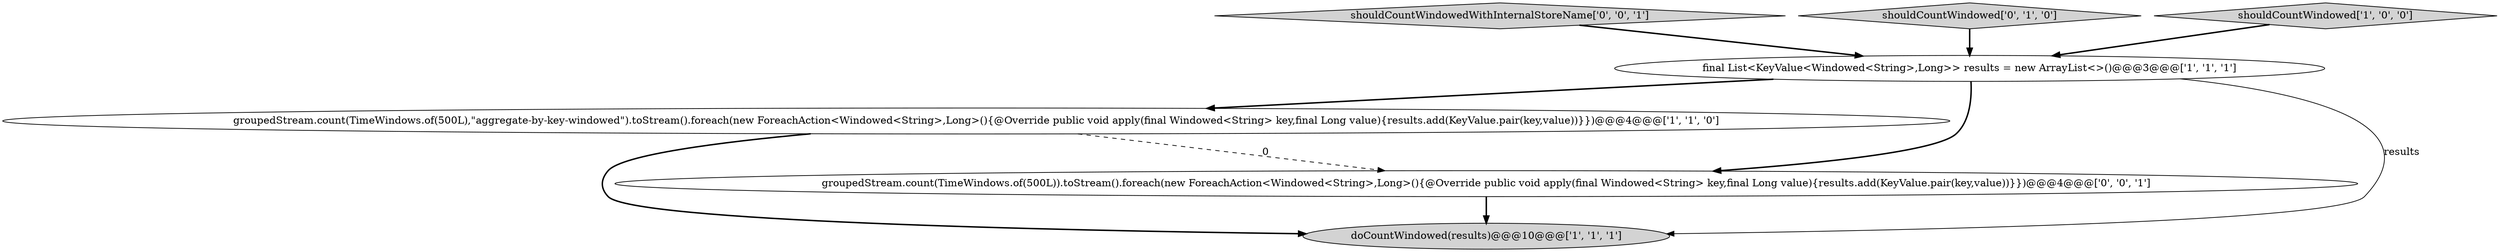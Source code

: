 digraph {
6 [style = filled, label = "shouldCountWindowedWithInternalStoreName['0', '0', '1']", fillcolor = lightgray, shape = diamond image = "AAA0AAABBB3BBB"];
4 [style = filled, label = "shouldCountWindowed['0', '1', '0']", fillcolor = lightgray, shape = diamond image = "AAA0AAABBB2BBB"];
0 [style = filled, label = "final List<KeyValue<Windowed<String>,Long>> results = new ArrayList<>()@@@3@@@['1', '1', '1']", fillcolor = white, shape = ellipse image = "AAA0AAABBB1BBB"];
1 [style = filled, label = "groupedStream.count(TimeWindows.of(500L),\"aggregate-by-key-windowed\").toStream().foreach(new ForeachAction<Windowed<String>,Long>(){@Override public void apply(final Windowed<String> key,final Long value){results.add(KeyValue.pair(key,value))}})@@@4@@@['1', '1', '0']", fillcolor = white, shape = ellipse image = "AAA0AAABBB1BBB"];
5 [style = filled, label = "groupedStream.count(TimeWindows.of(500L)).toStream().foreach(new ForeachAction<Windowed<String>,Long>(){@Override public void apply(final Windowed<String> key,final Long value){results.add(KeyValue.pair(key,value))}})@@@4@@@['0', '0', '1']", fillcolor = white, shape = ellipse image = "AAA0AAABBB3BBB"];
3 [style = filled, label = "doCountWindowed(results)@@@10@@@['1', '1', '1']", fillcolor = lightgray, shape = ellipse image = "AAA0AAABBB1BBB"];
2 [style = filled, label = "shouldCountWindowed['1', '0', '0']", fillcolor = lightgray, shape = diamond image = "AAA0AAABBB1BBB"];
1->3 [style = bold, label=""];
5->3 [style = bold, label=""];
2->0 [style = bold, label=""];
6->0 [style = bold, label=""];
1->5 [style = dashed, label="0"];
0->3 [style = solid, label="results"];
0->1 [style = bold, label=""];
4->0 [style = bold, label=""];
0->5 [style = bold, label=""];
}
